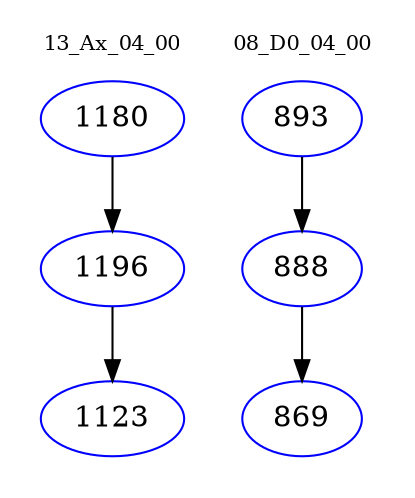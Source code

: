 digraph{
subgraph cluster_0 {
color = white
label = "13_Ax_04_00";
fontsize=10;
T0_1180 [label="1180", color="blue"]
T0_1180 -> T0_1196 [color="black"]
T0_1196 [label="1196", color="blue"]
T0_1196 -> T0_1123 [color="black"]
T0_1123 [label="1123", color="blue"]
}
subgraph cluster_1 {
color = white
label = "08_D0_04_00";
fontsize=10;
T1_893 [label="893", color="blue"]
T1_893 -> T1_888 [color="black"]
T1_888 [label="888", color="blue"]
T1_888 -> T1_869 [color="black"]
T1_869 [label="869", color="blue"]
}
}
